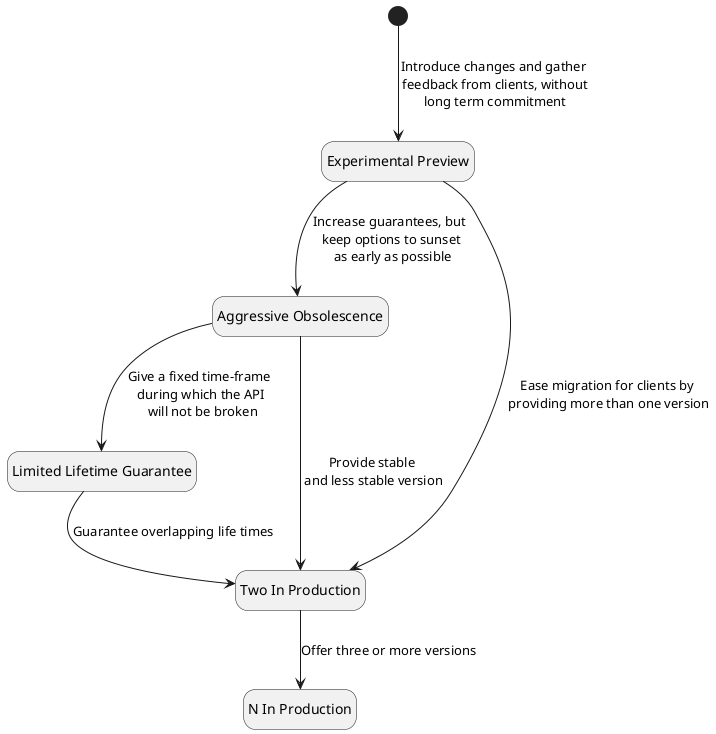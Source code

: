 @startuml
hide empty description

state "Experimental Preview" as ExperimentalPreview
state "Aggressive Obsolescence" as AggressiveObsolescence
state "Limited Lifetime Guarantee" as LimitedLifetimeGuarantee
state "Two In Production" as TwoInProduction
state "N In Production" as NInProduction

[*] --> ExperimentalPreview : Introduce changes and gather \n feedback from clients, without \nlong term commitment

ExperimentalPreview --> AggressiveObsolescence : Increase guarantees, but \n keep options to sunset \n as early as possible

AggressiveObsolescence --> LimitedLifetimeGuarantee : Give a fixed time-frame \n during which the API \n will not be broken

ExperimentalPreview --> TwoInProduction : Ease migration for clients by\n providing more than one version

AggressiveObsolescence --> TwoInProduction : Provide stable\n and less stable version

LimitedLifetimeGuarantee --> TwoInProduction : Guarantee overlapping life times  

TwoInProduction --> NInProduction: Offer three or more versions

@enduml